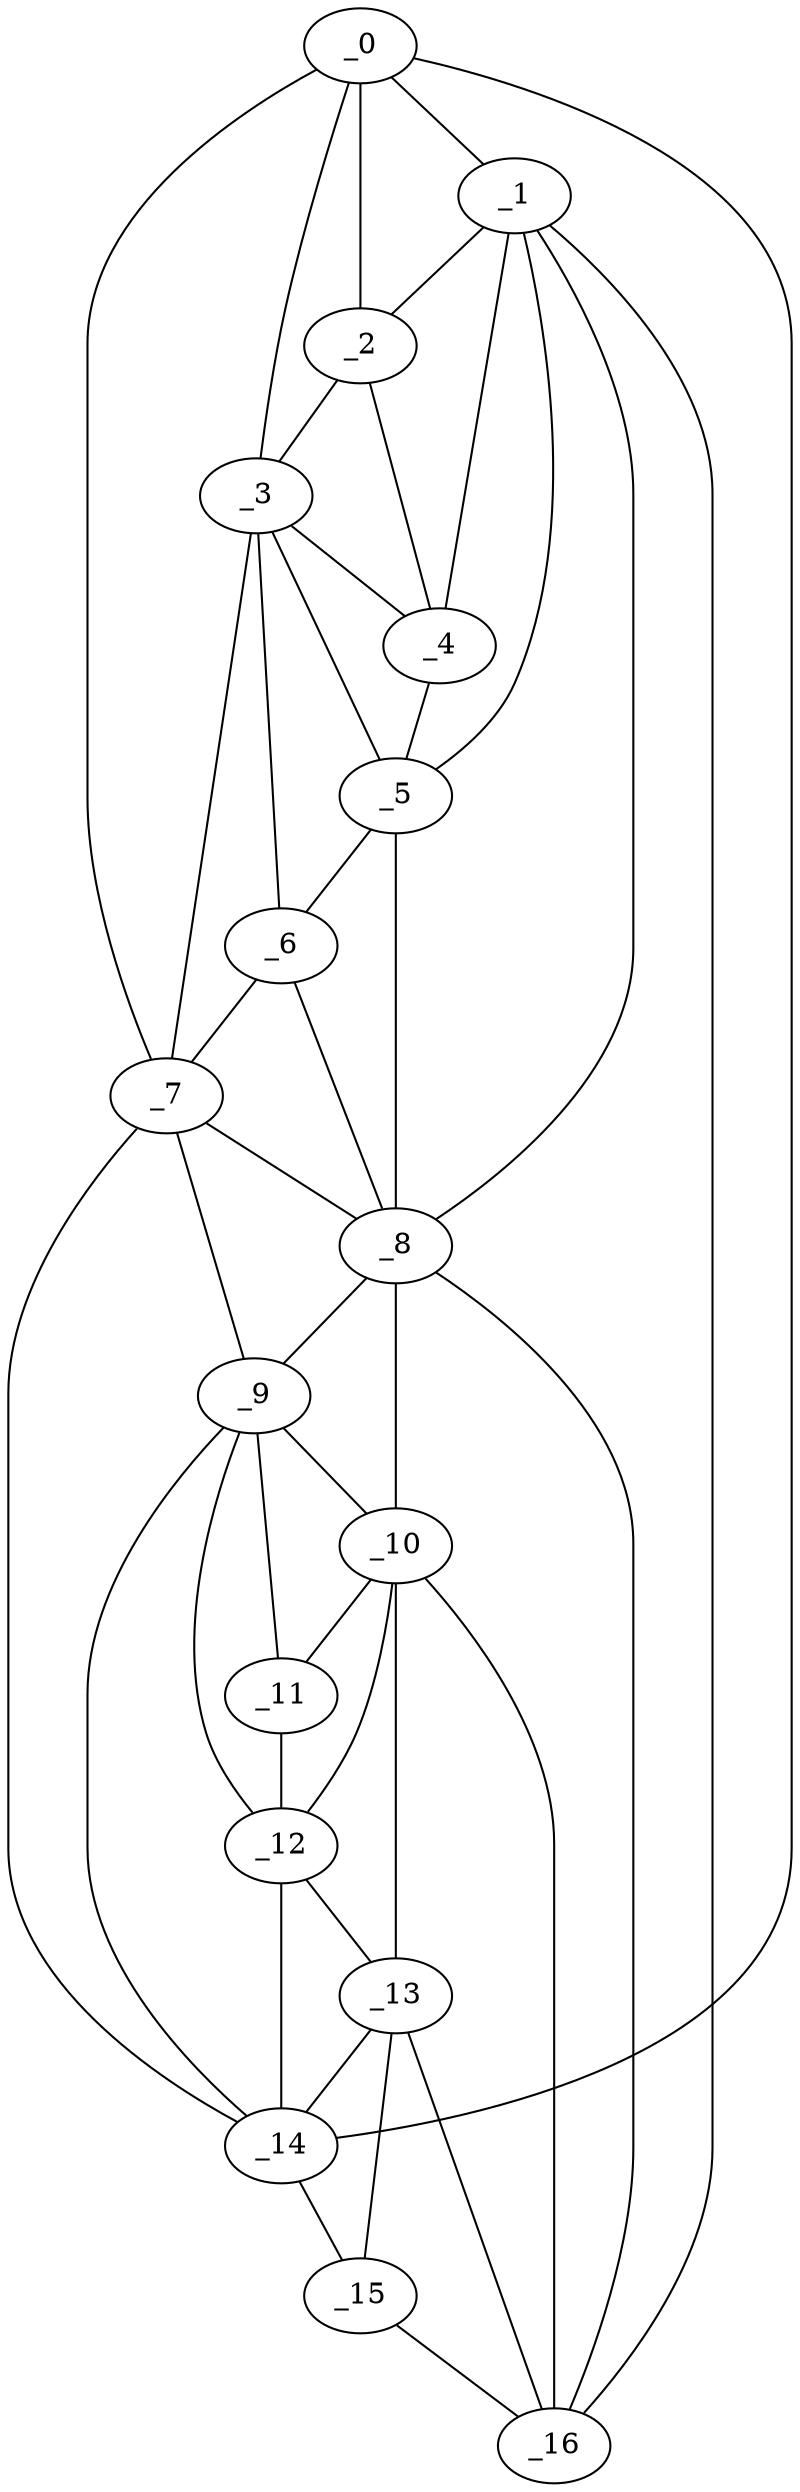 graph "obj98__345.gxl" {
	_0	 [x=5,
		y=57];
	_1	 [x=12,
		y=83];
	_0 -- _1	 [valence=1];
	_2	 [x=13,
		y=69];
	_0 -- _2	 [valence=2];
	_3	 [x=33,
		y=58];
	_0 -- _3	 [valence=1];
	_7	 [x=63,
		y=54];
	_0 -- _7	 [valence=1];
	_14	 [x=116,
		y=45];
	_0 -- _14	 [valence=1];
	_1 -- _2	 [valence=2];
	_4	 [x=37,
		y=76];
	_1 -- _4	 [valence=2];
	_5	 [x=49,
		y=75];
	_1 -- _5	 [valence=1];
	_8	 [x=70,
		y=73];
	_1 -- _8	 [valence=1];
	_16	 [x=125,
		y=70];
	_1 -- _16	 [valence=1];
	_2 -- _3	 [valence=2];
	_2 -- _4	 [valence=2];
	_3 -- _4	 [valence=2];
	_3 -- _5	 [valence=2];
	_6	 [x=53,
		y=56];
	_3 -- _6	 [valence=1];
	_3 -- _7	 [valence=2];
	_4 -- _5	 [valence=2];
	_5 -- _6	 [valence=2];
	_5 -- _8	 [valence=2];
	_6 -- _7	 [valence=2];
	_6 -- _8	 [valence=1];
	_7 -- _8	 [valence=2];
	_9	 [x=73,
		y=53];
	_7 -- _9	 [valence=1];
	_7 -- _14	 [valence=2];
	_8 -- _9	 [valence=1];
	_10	 [x=87,
		y=71];
	_8 -- _10	 [valence=2];
	_8 -- _16	 [valence=2];
	_9 -- _10	 [valence=1];
	_11	 [x=88,
		y=52];
	_9 -- _11	 [valence=1];
	_12	 [x=96,
		y=50];
	_9 -- _12	 [valence=2];
	_9 -- _14	 [valence=2];
	_10 -- _11	 [valence=2];
	_10 -- _12	 [valence=2];
	_13	 [x=113,
		y=51];
	_10 -- _13	 [valence=2];
	_10 -- _16	 [valence=1];
	_11 -- _12	 [valence=2];
	_12 -- _13	 [valence=2];
	_12 -- _14	 [valence=1];
	_13 -- _14	 [valence=2];
	_15	 [x=125,
		y=55];
	_13 -- _15	 [valence=2];
	_13 -- _16	 [valence=1];
	_14 -- _15	 [valence=1];
	_15 -- _16	 [valence=1];
}
